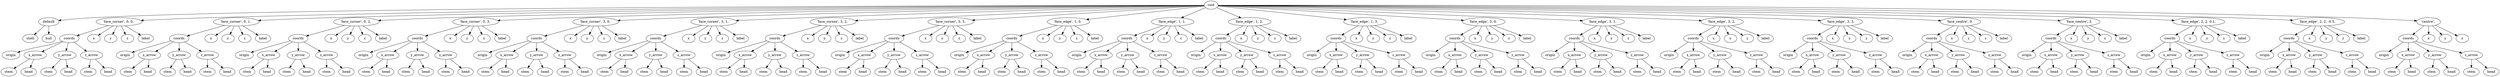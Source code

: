 digraph default {
    root_1038 [label="root"];
    default_1039 [label="default"];
    shell_1040 [label="shell"];
    hull_1041 [label="hull"];
    1042 [label="'face_corner',\ 0,\ 0,\ "];
    coords_1043 [label="coords"];
    origin_1044 [label="origin"];
    x_arrow_1045 [label="x_arrow"];
    stem_1046 [label="stem"];
    head_1047 [label="head"];
    y_arrow_1048 [label="y_arrow"];
    stem_1049 [label="stem"];
    head_1050 [label="head"];
    z_arrow_1051 [label="z_arrow"];
    stem_1052 [label="stem"];
    head_1053 [label="head"];
    x_1054 [label="x"];
    y_1055 [label="y"];
    z_1056 [label="z"];
    label_1057 [label="label"];
    1058 [label="'face_corner',\ 0,\ 1,\ "];
    coords_1059 [label="coords"];
    origin_1060 [label="origin"];
    x_arrow_1061 [label="x_arrow"];
    stem_1062 [label="stem"];
    head_1063 [label="head"];
    y_arrow_1064 [label="y_arrow"];
    stem_1065 [label="stem"];
    head_1066 [label="head"];
    z_arrow_1067 [label="z_arrow"];
    stem_1068 [label="stem"];
    head_1069 [label="head"];
    x_1070 [label="x"];
    y_1071 [label="y"];
    z_1072 [label="z"];
    label_1073 [label="label"];
    1074 [label="'face_corner',\ 0,\ 2,\ "];
    coords_1075 [label="coords"];
    origin_1076 [label="origin"];
    x_arrow_1077 [label="x_arrow"];
    stem_1078 [label="stem"];
    head_1079 [label="head"];
    y_arrow_1080 [label="y_arrow"];
    stem_1081 [label="stem"];
    head_1082 [label="head"];
    z_arrow_1083 [label="z_arrow"];
    stem_1084 [label="stem"];
    head_1085 [label="head"];
    x_1086 [label="x"];
    y_1087 [label="y"];
    z_1088 [label="z"];
    label_1089 [label="label"];
    1090 [label="'face_corner',\ 0,\ 3,\ "];
    coords_1091 [label="coords"];
    origin_1092 [label="origin"];
    x_arrow_1093 [label="x_arrow"];
    stem_1094 [label="stem"];
    head_1095 [label="head"];
    y_arrow_1096 [label="y_arrow"];
    stem_1097 [label="stem"];
    head_1098 [label="head"];
    z_arrow_1099 [label="z_arrow"];
    stem_1100 [label="stem"];
    head_1101 [label="head"];
    x_1102 [label="x"];
    y_1103 [label="y"];
    z_1104 [label="z"];
    label_1105 [label="label"];
    1106 [label="'face_corner',\ 3,\ 0,\ "];
    coords_1107 [label="coords"];
    origin_1108 [label="origin"];
    x_arrow_1109 [label="x_arrow"];
    stem_1110 [label="stem"];
    head_1111 [label="head"];
    y_arrow_1112 [label="y_arrow"];
    stem_1113 [label="stem"];
    head_1114 [label="head"];
    z_arrow_1115 [label="z_arrow"];
    stem_1116 [label="stem"];
    head_1117 [label="head"];
    x_1118 [label="x"];
    y_1119 [label="y"];
    z_1120 [label="z"];
    label_1121 [label="label"];
    1122 [label="'face_corner',\ 3,\ 1,\ "];
    coords_1123 [label="coords"];
    origin_1124 [label="origin"];
    x_arrow_1125 [label="x_arrow"];
    stem_1126 [label="stem"];
    head_1127 [label="head"];
    y_arrow_1128 [label="y_arrow"];
    stem_1129 [label="stem"];
    head_1130 [label="head"];
    z_arrow_1131 [label="z_arrow"];
    stem_1132 [label="stem"];
    head_1133 [label="head"];
    x_1134 [label="x"];
    y_1135 [label="y"];
    z_1136 [label="z"];
    label_1137 [label="label"];
    1138 [label="'face_corner',\ 3,\ 2,\ "];
    coords_1139 [label="coords"];
    origin_1140 [label="origin"];
    x_arrow_1141 [label="x_arrow"];
    stem_1142 [label="stem"];
    head_1143 [label="head"];
    y_arrow_1144 [label="y_arrow"];
    stem_1145 [label="stem"];
    head_1146 [label="head"];
    z_arrow_1147 [label="z_arrow"];
    stem_1148 [label="stem"];
    head_1149 [label="head"];
    x_1150 [label="x"];
    y_1151 [label="y"];
    z_1152 [label="z"];
    label_1153 [label="label"];
    1154 [label="'face_corner',\ 3,\ 3,\ "];
    coords_1155 [label="coords"];
    origin_1156 [label="origin"];
    x_arrow_1157 [label="x_arrow"];
    stem_1158 [label="stem"];
    head_1159 [label="head"];
    y_arrow_1160 [label="y_arrow"];
    stem_1161 [label="stem"];
    head_1162 [label="head"];
    z_arrow_1163 [label="z_arrow"];
    stem_1164 [label="stem"];
    head_1165 [label="head"];
    x_1166 [label="x"];
    y_1167 [label="y"];
    z_1168 [label="z"];
    label_1169 [label="label"];
    1170 [label="'face_edge',\ 1,\ 0,\ "];
    coords_1171 [label="coords"];
    origin_1172 [label="origin"];
    x_arrow_1173 [label="x_arrow"];
    stem_1174 [label="stem"];
    head_1175 [label="head"];
    y_arrow_1176 [label="y_arrow"];
    stem_1177 [label="stem"];
    head_1178 [label="head"];
    z_arrow_1179 [label="z_arrow"];
    stem_1180 [label="stem"];
    head_1181 [label="head"];
    x_1182 [label="x"];
    y_1183 [label="y"];
    z_1184 [label="z"];
    label_1185 [label="label"];
    1186 [label="'face_edge',\ 1,\ 1,\ "];
    coords_1187 [label="coords"];
    origin_1188 [label="origin"];
    x_arrow_1189 [label="x_arrow"];
    stem_1190 [label="stem"];
    head_1191 [label="head"];
    y_arrow_1192 [label="y_arrow"];
    stem_1193 [label="stem"];
    head_1194 [label="head"];
    z_arrow_1195 [label="z_arrow"];
    stem_1196 [label="stem"];
    head_1197 [label="head"];
    x_1198 [label="x"];
    y_1199 [label="y"];
    z_1200 [label="z"];
    label_1201 [label="label"];
    1202 [label="'face_edge',\ 1,\ 2,\ "];
    coords_1203 [label="coords"];
    origin_1204 [label="origin"];
    x_arrow_1205 [label="x_arrow"];
    stem_1206 [label="stem"];
    head_1207 [label="head"];
    y_arrow_1208 [label="y_arrow"];
    stem_1209 [label="stem"];
    head_1210 [label="head"];
    z_arrow_1211 [label="z_arrow"];
    stem_1212 [label="stem"];
    head_1213 [label="head"];
    x_1214 [label="x"];
    y_1215 [label="y"];
    z_1216 [label="z"];
    label_1217 [label="label"];
    1218 [label="'face_edge',\ 1,\ 3,\ "];
    coords_1219 [label="coords"];
    origin_1220 [label="origin"];
    x_arrow_1221 [label="x_arrow"];
    stem_1222 [label="stem"];
    head_1223 [label="head"];
    y_arrow_1224 [label="y_arrow"];
    stem_1225 [label="stem"];
    head_1226 [label="head"];
    z_arrow_1227 [label="z_arrow"];
    stem_1228 [label="stem"];
    head_1229 [label="head"];
    x_1230 [label="x"];
    y_1231 [label="y"];
    z_1232 [label="z"];
    label_1233 [label="label"];
    1234 [label="'face_edge',\ 3,\ 0,\ "];
    coords_1235 [label="coords"];
    origin_1236 [label="origin"];
    x_arrow_1237 [label="x_arrow"];
    stem_1238 [label="stem"];
    head_1239 [label="head"];
    y_arrow_1240 [label="y_arrow"];
    stem_1241 [label="stem"];
    head_1242 [label="head"];
    z_arrow_1243 [label="z_arrow"];
    stem_1244 [label="stem"];
    head_1245 [label="head"];
    x_1246 [label="x"];
    y_1247 [label="y"];
    z_1248 [label="z"];
    label_1249 [label="label"];
    1250 [label="'face_edge',\ 3,\ 1,\ "];
    coords_1251 [label="coords"];
    origin_1252 [label="origin"];
    x_arrow_1253 [label="x_arrow"];
    stem_1254 [label="stem"];
    head_1255 [label="head"];
    y_arrow_1256 [label="y_arrow"];
    stem_1257 [label="stem"];
    head_1258 [label="head"];
    z_arrow_1259 [label="z_arrow"];
    stem_1260 [label="stem"];
    head_1261 [label="head"];
    x_1262 [label="x"];
    y_1263 [label="y"];
    z_1264 [label="z"];
    label_1265 [label="label"];
    1266 [label="'face_edge',\ 3,\ 2,\ "];
    coords_1267 [label="coords"];
    origin_1268 [label="origin"];
    x_arrow_1269 [label="x_arrow"];
    stem_1270 [label="stem"];
    head_1271 [label="head"];
    y_arrow_1272 [label="y_arrow"];
    stem_1273 [label="stem"];
    head_1274 [label="head"];
    z_arrow_1275 [label="z_arrow"];
    stem_1276 [label="stem"];
    head_1277 [label="head"];
    x_1278 [label="x"];
    y_1279 [label="y"];
    z_1280 [label="z"];
    label_1281 [label="label"];
    1282 [label="'face_edge',\ 3,\ 3,\ "];
    coords_1283 [label="coords"];
    origin_1284 [label="origin"];
    x_arrow_1285 [label="x_arrow"];
    stem_1286 [label="stem"];
    head_1287 [label="head"];
    y_arrow_1288 [label="y_arrow"];
    stem_1289 [label="stem"];
    head_1290 [label="head"];
    z_arrow_1291 [label="z_arrow"];
    stem_1292 [label="stem"];
    head_1293 [label="head"];
    x_1294 [label="x"];
    y_1295 [label="y"];
    z_1296 [label="z"];
    label_1297 [label="label"];
    1298 [label="'face_centre',\ 0,\ "];
    coords_1299 [label="coords"];
    origin_1300 [label="origin"];
    x_arrow_1301 [label="x_arrow"];
    stem_1302 [label="stem"];
    head_1303 [label="head"];
    y_arrow_1304 [label="y_arrow"];
    stem_1305 [label="stem"];
    head_1306 [label="head"];
    z_arrow_1307 [label="z_arrow"];
    stem_1308 [label="stem"];
    head_1309 [label="head"];
    x_1310 [label="x"];
    y_1311 [label="y"];
    z_1312 [label="z"];
    label_1313 [label="label"];
    1314 [label="'face_centre',\ 3,\ "];
    coords_1315 [label="coords"];
    origin_1316 [label="origin"];
    x_arrow_1317 [label="x_arrow"];
    stem_1318 [label="stem"];
    head_1319 [label="head"];
    y_arrow_1320 [label="y_arrow"];
    stem_1321 [label="stem"];
    head_1322 [label="head"];
    z_arrow_1323 [label="z_arrow"];
    stem_1324 [label="stem"];
    head_1325 [label="head"];
    x_1326 [label="x"];
    y_1327 [label="y"];
    z_1328 [label="z"];
    label_1329 [label="label"];
    1330 [label="'face_edge',\ 2,\ 2,\ 0\.1,\ "];
    coords_1331 [label="coords"];
    origin_1332 [label="origin"];
    x_arrow_1333 [label="x_arrow"];
    stem_1334 [label="stem"];
    head_1335 [label="head"];
    y_arrow_1336 [label="y_arrow"];
    stem_1337 [label="stem"];
    head_1338 [label="head"];
    z_arrow_1339 [label="z_arrow"];
    stem_1340 [label="stem"];
    head_1341 [label="head"];
    x_1342 [label="x"];
    y_1343 [label="y"];
    z_1344 [label="z"];
    label_1345 [label="label"];
    1346 [label="'face_edge',\ 2,\ 2,\ \-0\.5,\ "];
    coords_1347 [label="coords"];
    origin_1348 [label="origin"];
    x_arrow_1349 [label="x_arrow"];
    stem_1350 [label="stem"];
    head_1351 [label="head"];
    y_arrow_1352 [label="y_arrow"];
    stem_1353 [label="stem"];
    head_1354 [label="head"];
    z_arrow_1355 [label="z_arrow"];
    stem_1356 [label="stem"];
    head_1357 [label="head"];
    x_1358 [label="x"];
    y_1359 [label="y"];
    z_1360 [label="z"];
    label_1361 [label="label"];
    1362 [label="'centre',\ "];
    coords_1363 [label="coords"];
    origin_1364 [label="origin"];
    x_arrow_1365 [label="x_arrow"];
    stem_1366 [label="stem"];
    head_1367 [label="head"];
    y_arrow_1368 [label="y_arrow"];
    stem_1369 [label="stem"];
    head_1370 [label="head"];
    z_arrow_1371 [label="z_arrow"];
    stem_1372 [label="stem"];
    head_1373 [label="head"];
    x_1374 [label="x"];
    y_1375 [label="y"];
    z_1376 [label="z"];
    root_1038 -> default_1039;
    default_1039 -> shell_1040;
    default_1039 -> hull_1041;
    root_1038 -> 1042;
    1042 -> coords_1043;
    coords_1043 -> origin_1044;
    coords_1043 -> x_arrow_1045;
    x_arrow_1045 -> stem_1046;
    x_arrow_1045 -> head_1047;
    coords_1043 -> y_arrow_1048;
    y_arrow_1048 -> stem_1049;
    y_arrow_1048 -> head_1050;
    coords_1043 -> z_arrow_1051;
    z_arrow_1051 -> stem_1052;
    z_arrow_1051 -> head_1053;
    1042 -> x_1054;
    1042 -> y_1055;
    1042 -> z_1056;
    1042 -> label_1057;
    root_1038 -> 1058;
    1058 -> coords_1059;
    coords_1059 -> origin_1060;
    coords_1059 -> x_arrow_1061;
    x_arrow_1061 -> stem_1062;
    x_arrow_1061 -> head_1063;
    coords_1059 -> y_arrow_1064;
    y_arrow_1064 -> stem_1065;
    y_arrow_1064 -> head_1066;
    coords_1059 -> z_arrow_1067;
    z_arrow_1067 -> stem_1068;
    z_arrow_1067 -> head_1069;
    1058 -> x_1070;
    1058 -> y_1071;
    1058 -> z_1072;
    1058 -> label_1073;
    root_1038 -> 1074;
    1074 -> coords_1075;
    coords_1075 -> origin_1076;
    coords_1075 -> x_arrow_1077;
    x_arrow_1077 -> stem_1078;
    x_arrow_1077 -> head_1079;
    coords_1075 -> y_arrow_1080;
    y_arrow_1080 -> stem_1081;
    y_arrow_1080 -> head_1082;
    coords_1075 -> z_arrow_1083;
    z_arrow_1083 -> stem_1084;
    z_arrow_1083 -> head_1085;
    1074 -> x_1086;
    1074 -> y_1087;
    1074 -> z_1088;
    1074 -> label_1089;
    root_1038 -> 1090;
    1090 -> coords_1091;
    coords_1091 -> origin_1092;
    coords_1091 -> x_arrow_1093;
    x_arrow_1093 -> stem_1094;
    x_arrow_1093 -> head_1095;
    coords_1091 -> y_arrow_1096;
    y_arrow_1096 -> stem_1097;
    y_arrow_1096 -> head_1098;
    coords_1091 -> z_arrow_1099;
    z_arrow_1099 -> stem_1100;
    z_arrow_1099 -> head_1101;
    1090 -> x_1102;
    1090 -> y_1103;
    1090 -> z_1104;
    1090 -> label_1105;
    root_1038 -> 1106;
    1106 -> coords_1107;
    coords_1107 -> origin_1108;
    coords_1107 -> x_arrow_1109;
    x_arrow_1109 -> stem_1110;
    x_arrow_1109 -> head_1111;
    coords_1107 -> y_arrow_1112;
    y_arrow_1112 -> stem_1113;
    y_arrow_1112 -> head_1114;
    coords_1107 -> z_arrow_1115;
    z_arrow_1115 -> stem_1116;
    z_arrow_1115 -> head_1117;
    1106 -> x_1118;
    1106 -> y_1119;
    1106 -> z_1120;
    1106 -> label_1121;
    root_1038 -> 1122;
    1122 -> coords_1123;
    coords_1123 -> origin_1124;
    coords_1123 -> x_arrow_1125;
    x_arrow_1125 -> stem_1126;
    x_arrow_1125 -> head_1127;
    coords_1123 -> y_arrow_1128;
    y_arrow_1128 -> stem_1129;
    y_arrow_1128 -> head_1130;
    coords_1123 -> z_arrow_1131;
    z_arrow_1131 -> stem_1132;
    z_arrow_1131 -> head_1133;
    1122 -> x_1134;
    1122 -> y_1135;
    1122 -> z_1136;
    1122 -> label_1137;
    root_1038 -> 1138;
    1138 -> coords_1139;
    coords_1139 -> origin_1140;
    coords_1139 -> x_arrow_1141;
    x_arrow_1141 -> stem_1142;
    x_arrow_1141 -> head_1143;
    coords_1139 -> y_arrow_1144;
    y_arrow_1144 -> stem_1145;
    y_arrow_1144 -> head_1146;
    coords_1139 -> z_arrow_1147;
    z_arrow_1147 -> stem_1148;
    z_arrow_1147 -> head_1149;
    1138 -> x_1150;
    1138 -> y_1151;
    1138 -> z_1152;
    1138 -> label_1153;
    root_1038 -> 1154;
    1154 -> coords_1155;
    coords_1155 -> origin_1156;
    coords_1155 -> x_arrow_1157;
    x_arrow_1157 -> stem_1158;
    x_arrow_1157 -> head_1159;
    coords_1155 -> y_arrow_1160;
    y_arrow_1160 -> stem_1161;
    y_arrow_1160 -> head_1162;
    coords_1155 -> z_arrow_1163;
    z_arrow_1163 -> stem_1164;
    z_arrow_1163 -> head_1165;
    1154 -> x_1166;
    1154 -> y_1167;
    1154 -> z_1168;
    1154 -> label_1169;
    root_1038 -> 1170;
    1170 -> coords_1171;
    coords_1171 -> origin_1172;
    coords_1171 -> x_arrow_1173;
    x_arrow_1173 -> stem_1174;
    x_arrow_1173 -> head_1175;
    coords_1171 -> y_arrow_1176;
    y_arrow_1176 -> stem_1177;
    y_arrow_1176 -> head_1178;
    coords_1171 -> z_arrow_1179;
    z_arrow_1179 -> stem_1180;
    z_arrow_1179 -> head_1181;
    1170 -> x_1182;
    1170 -> y_1183;
    1170 -> z_1184;
    1170 -> label_1185;
    root_1038 -> 1186;
    1186 -> coords_1187;
    coords_1187 -> origin_1188;
    coords_1187 -> x_arrow_1189;
    x_arrow_1189 -> stem_1190;
    x_arrow_1189 -> head_1191;
    coords_1187 -> y_arrow_1192;
    y_arrow_1192 -> stem_1193;
    y_arrow_1192 -> head_1194;
    coords_1187 -> z_arrow_1195;
    z_arrow_1195 -> stem_1196;
    z_arrow_1195 -> head_1197;
    1186 -> x_1198;
    1186 -> y_1199;
    1186 -> z_1200;
    1186 -> label_1201;
    root_1038 -> 1202;
    1202 -> coords_1203;
    coords_1203 -> origin_1204;
    coords_1203 -> x_arrow_1205;
    x_arrow_1205 -> stem_1206;
    x_arrow_1205 -> head_1207;
    coords_1203 -> y_arrow_1208;
    y_arrow_1208 -> stem_1209;
    y_arrow_1208 -> head_1210;
    coords_1203 -> z_arrow_1211;
    z_arrow_1211 -> stem_1212;
    z_arrow_1211 -> head_1213;
    1202 -> x_1214;
    1202 -> y_1215;
    1202 -> z_1216;
    1202 -> label_1217;
    root_1038 -> 1218;
    1218 -> coords_1219;
    coords_1219 -> origin_1220;
    coords_1219 -> x_arrow_1221;
    x_arrow_1221 -> stem_1222;
    x_arrow_1221 -> head_1223;
    coords_1219 -> y_arrow_1224;
    y_arrow_1224 -> stem_1225;
    y_arrow_1224 -> head_1226;
    coords_1219 -> z_arrow_1227;
    z_arrow_1227 -> stem_1228;
    z_arrow_1227 -> head_1229;
    1218 -> x_1230;
    1218 -> y_1231;
    1218 -> z_1232;
    1218 -> label_1233;
    root_1038 -> 1234;
    1234 -> coords_1235;
    coords_1235 -> origin_1236;
    coords_1235 -> x_arrow_1237;
    x_arrow_1237 -> stem_1238;
    x_arrow_1237 -> head_1239;
    coords_1235 -> y_arrow_1240;
    y_arrow_1240 -> stem_1241;
    y_arrow_1240 -> head_1242;
    coords_1235 -> z_arrow_1243;
    z_arrow_1243 -> stem_1244;
    z_arrow_1243 -> head_1245;
    1234 -> x_1246;
    1234 -> y_1247;
    1234 -> z_1248;
    1234 -> label_1249;
    root_1038 -> 1250;
    1250 -> coords_1251;
    coords_1251 -> origin_1252;
    coords_1251 -> x_arrow_1253;
    x_arrow_1253 -> stem_1254;
    x_arrow_1253 -> head_1255;
    coords_1251 -> y_arrow_1256;
    y_arrow_1256 -> stem_1257;
    y_arrow_1256 -> head_1258;
    coords_1251 -> z_arrow_1259;
    z_arrow_1259 -> stem_1260;
    z_arrow_1259 -> head_1261;
    1250 -> x_1262;
    1250 -> y_1263;
    1250 -> z_1264;
    1250 -> label_1265;
    root_1038 -> 1266;
    1266 -> coords_1267;
    coords_1267 -> origin_1268;
    coords_1267 -> x_arrow_1269;
    x_arrow_1269 -> stem_1270;
    x_arrow_1269 -> head_1271;
    coords_1267 -> y_arrow_1272;
    y_arrow_1272 -> stem_1273;
    y_arrow_1272 -> head_1274;
    coords_1267 -> z_arrow_1275;
    z_arrow_1275 -> stem_1276;
    z_arrow_1275 -> head_1277;
    1266 -> x_1278;
    1266 -> y_1279;
    1266 -> z_1280;
    1266 -> label_1281;
    root_1038 -> 1282;
    1282 -> coords_1283;
    coords_1283 -> origin_1284;
    coords_1283 -> x_arrow_1285;
    x_arrow_1285 -> stem_1286;
    x_arrow_1285 -> head_1287;
    coords_1283 -> y_arrow_1288;
    y_arrow_1288 -> stem_1289;
    y_arrow_1288 -> head_1290;
    coords_1283 -> z_arrow_1291;
    z_arrow_1291 -> stem_1292;
    z_arrow_1291 -> head_1293;
    1282 -> x_1294;
    1282 -> y_1295;
    1282 -> z_1296;
    1282 -> label_1297;
    root_1038 -> 1298;
    1298 -> coords_1299;
    coords_1299 -> origin_1300;
    coords_1299 -> x_arrow_1301;
    x_arrow_1301 -> stem_1302;
    x_arrow_1301 -> head_1303;
    coords_1299 -> y_arrow_1304;
    y_arrow_1304 -> stem_1305;
    y_arrow_1304 -> head_1306;
    coords_1299 -> z_arrow_1307;
    z_arrow_1307 -> stem_1308;
    z_arrow_1307 -> head_1309;
    1298 -> x_1310;
    1298 -> y_1311;
    1298 -> z_1312;
    1298 -> label_1313;
    root_1038 -> 1314;
    1314 -> coords_1315;
    coords_1315 -> origin_1316;
    coords_1315 -> x_arrow_1317;
    x_arrow_1317 -> stem_1318;
    x_arrow_1317 -> head_1319;
    coords_1315 -> y_arrow_1320;
    y_arrow_1320 -> stem_1321;
    y_arrow_1320 -> head_1322;
    coords_1315 -> z_arrow_1323;
    z_arrow_1323 -> stem_1324;
    z_arrow_1323 -> head_1325;
    1314 -> x_1326;
    1314 -> y_1327;
    1314 -> z_1328;
    1314 -> label_1329;
    root_1038 -> 1330;
    1330 -> coords_1331;
    coords_1331 -> origin_1332;
    coords_1331 -> x_arrow_1333;
    x_arrow_1333 -> stem_1334;
    x_arrow_1333 -> head_1335;
    coords_1331 -> y_arrow_1336;
    y_arrow_1336 -> stem_1337;
    y_arrow_1336 -> head_1338;
    coords_1331 -> z_arrow_1339;
    z_arrow_1339 -> stem_1340;
    z_arrow_1339 -> head_1341;
    1330 -> x_1342;
    1330 -> y_1343;
    1330 -> z_1344;
    1330 -> label_1345;
    root_1038 -> 1346;
    1346 -> coords_1347;
    coords_1347 -> origin_1348;
    coords_1347 -> x_arrow_1349;
    x_arrow_1349 -> stem_1350;
    x_arrow_1349 -> head_1351;
    coords_1347 -> y_arrow_1352;
    y_arrow_1352 -> stem_1353;
    y_arrow_1352 -> head_1354;
    coords_1347 -> z_arrow_1355;
    z_arrow_1355 -> stem_1356;
    z_arrow_1355 -> head_1357;
    1346 -> x_1358;
    1346 -> y_1359;
    1346 -> z_1360;
    1346 -> label_1361;
    root_1038 -> 1362;
    1362 -> coords_1363;
    coords_1363 -> origin_1364;
    coords_1363 -> x_arrow_1365;
    x_arrow_1365 -> stem_1366;
    x_arrow_1365 -> head_1367;
    coords_1363 -> y_arrow_1368;
    y_arrow_1368 -> stem_1369;
    y_arrow_1368 -> head_1370;
    coords_1363 -> z_arrow_1371;
    z_arrow_1371 -> stem_1372;
    z_arrow_1371 -> head_1373;
    1362 -> x_1374;
    1362 -> y_1375;
    1362 -> z_1376;
}
